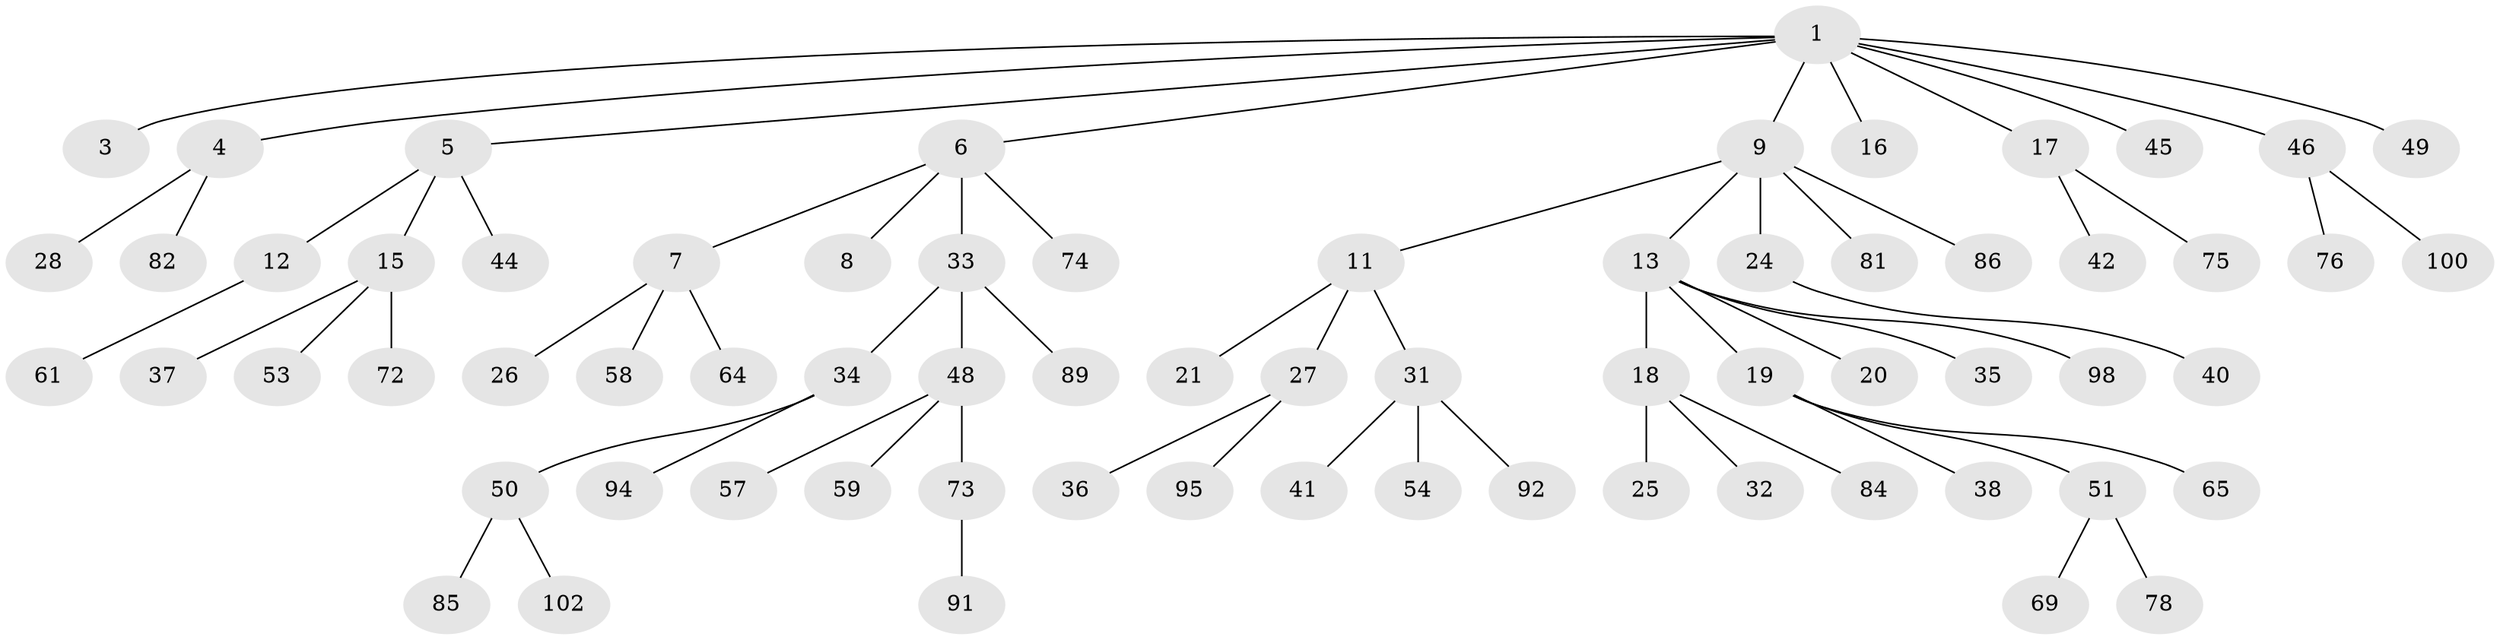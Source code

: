 // Generated by graph-tools (version 1.1) at 2025/52/02/27/25 19:52:12]
// undirected, 69 vertices, 68 edges
graph export_dot {
graph [start="1"]
  node [color=gray90,style=filled];
  1 [super="+2"];
  3;
  4 [super="+29"];
  5 [super="+99"];
  6 [super="+83"];
  7 [super="+10"];
  8;
  9 [super="+23"];
  11 [super="+63"];
  12 [super="+71"];
  13 [super="+14"];
  15 [super="+22"];
  16;
  17 [super="+43"];
  18 [super="+62"];
  19 [super="+39"];
  20;
  21 [super="+101"];
  24 [super="+56"];
  25 [super="+87"];
  26 [super="+55"];
  27 [super="+30"];
  28;
  31 [super="+70"];
  32;
  33 [super="+52"];
  34;
  35;
  36 [super="+68"];
  37 [super="+60"];
  38 [super="+67"];
  40;
  41;
  42;
  44 [super="+47"];
  45;
  46 [super="+66"];
  48 [super="+77"];
  49;
  50 [super="+96"];
  51 [super="+80"];
  53;
  54;
  57 [super="+79"];
  58 [super="+88"];
  59;
  61;
  64;
  65 [super="+93"];
  69;
  72;
  73;
  74;
  75 [super="+90"];
  76;
  78;
  81;
  82;
  84;
  85;
  86 [super="+97"];
  89;
  91;
  92;
  94;
  95;
  98;
  100;
  102;
  1 -- 4;
  1 -- 5;
  1 -- 45;
  1 -- 3;
  1 -- 6;
  1 -- 9;
  1 -- 46;
  1 -- 16;
  1 -- 17;
  1 -- 49;
  4 -- 28;
  4 -- 82;
  5 -- 12;
  5 -- 15;
  5 -- 44;
  6 -- 7;
  6 -- 8;
  6 -- 33;
  6 -- 74;
  7 -- 26;
  7 -- 58;
  7 -- 64;
  9 -- 11;
  9 -- 13;
  9 -- 24;
  9 -- 81;
  9 -- 86;
  11 -- 21;
  11 -- 27;
  11 -- 31;
  12 -- 61;
  13 -- 18;
  13 -- 19;
  13 -- 20;
  13 -- 35;
  13 -- 98;
  15 -- 72;
  15 -- 37;
  15 -- 53;
  17 -- 42;
  17 -- 75;
  18 -- 25;
  18 -- 32;
  18 -- 84;
  19 -- 38;
  19 -- 65;
  19 -- 51;
  24 -- 40;
  27 -- 36;
  27 -- 95;
  31 -- 41;
  31 -- 54;
  31 -- 92;
  33 -- 34;
  33 -- 48;
  33 -- 89;
  34 -- 50;
  34 -- 94;
  46 -- 100;
  46 -- 76;
  48 -- 57;
  48 -- 59;
  48 -- 73;
  50 -- 85;
  50 -- 102;
  51 -- 69;
  51 -- 78;
  73 -- 91;
}
